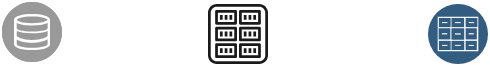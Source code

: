 <mxfile version="16.2.4" type="github" pages="2">
  <diagram name="Item" id="c7558073-3199-34d8-9f00-42111426c3f3">
    <mxGraphModel dx="1422" dy="705" grid="1" gridSize="10" guides="1" tooltips="1" connect="1" arrows="1" fold="1" page="1" pageScale="1" pageWidth="826" pageHeight="1169" background="none" math="0" shadow="0">
      <root>
        <mxCell id="0" />
        <mxCell id="1" parent="0" />
        <mxCell id="l7lYQYn7nZP9tcfI6Eyq-96" value="" style="shape=image;html=1;verticalAlign=top;verticalLabelPosition=bottom;labelBackgroundColor=#ffffff;imageAspect=0;aspect=fixed;image=https://cdn0.iconfinder.com/data/icons/font-awesome-brands-vol-1/512/jenkins-128.png;imageBackground=default;" vertex="1" parent="1">
          <mxGeometry x="600" y="210" width="30" height="30" as="geometry" />
        </mxCell>
        <mxCell id="l7lYQYn7nZP9tcfI6Eyq-98" value="" style="sketch=0;outlineConnect=0;fontColor=#232F3E;gradientColor=none;fillColor=#1A1A1A;strokeColor=none;dashed=0;verticalLabelPosition=bottom;verticalAlign=top;align=center;html=1;fontSize=12;fontStyle=0;aspect=fixed;pointerEvents=1;shape=mxgraph.aws4.registry;" vertex="1" parent="1">
          <mxGeometry x="540" y="210" width="30" height="30" as="geometry" />
        </mxCell>
        <mxCell id="l7lYQYn7nZP9tcfI6Eyq-99" value="" style="aspect=fixed;perimeter=ellipsePerimeter;html=1;align=center;shadow=0;dashed=0;fontColor=#4277BB;labelBackgroundColor=#ffffff;fontSize=12;spacingTop=3;image;image=img/lib/ibm/data/file_repository.svg;fillColor=#1A1A1A;imageBackground=default;" vertex="1" parent="1">
          <mxGeometry x="650" y="210" width="30" height="30" as="geometry" />
        </mxCell>
        <mxCell id="l7lYQYn7nZP9tcfI6Eyq-100" value="" style="shape=image;html=1;verticalAlign=top;verticalLabelPosition=bottom;labelBackgroundColor=#ffffff;imageAspect=0;aspect=fixed;image=https://cdn3.iconfinder.com/data/icons/social-media-2034/500/github-128.png;fillColor=#1A1A1A;" vertex="1" parent="1">
          <mxGeometry x="480" y="210" width="30" height="30" as="geometry" />
        </mxCell>
        <mxCell id="l7lYQYn7nZP9tcfI6Eyq-103" value="" style="fillColor=#999999;verticalLabelPosition=bottom;sketch=0;html=1;strokeColor=#ffffff;verticalAlign=top;align=center;points=[[0.145,0.145,0],[0.5,0,0],[0.855,0.145,0],[1,0.5,0],[0.855,0.855,0],[0.5,1,0],[0.145,0.855,0],[0,0.5,0]];pointerEvents=1;shape=mxgraph.cisco_safe.compositeIcon;bgIcon=ellipse;resIcon=mxgraph.cisco_safe.capability.storage;" vertex="1" parent="1">
          <mxGeometry x="437" y="209" width="30" height="30" as="geometry" />
        </mxCell>
      </root>
    </mxGraphModel>
  </diagram>
  <diagram id="Wa-xjeoQv7r0eMnlsIeX" name="BuildWorkflow">
    <mxGraphModel dx="1422" dy="762" grid="1" gridSize="10" guides="1" tooltips="1" connect="1" arrows="1" fold="1" page="1" pageScale="1" pageWidth="850" pageHeight="1100" math="0" shadow="0">
      <root>
        <mxCell id="NobhFElz-Mi9_Mbcb6fH-0" />
        <mxCell id="NobhFElz-Mi9_Mbcb6fH-1" parent="NobhFElz-Mi9_Mbcb6fH-0" />
        <mxCell id="qAiQCavxn32aK4oJ68gp-2" value="" style="edgeStyle=orthogonalEdgeStyle;rounded=0;orthogonalLoop=1;jettySize=auto;html=1;" edge="1" parent="NobhFElz-Mi9_Mbcb6fH-1" source="NobhFElz-Mi9_Mbcb6fH-2" target="qAiQCavxn32aK4oJ68gp-1">
          <mxGeometry relative="1" as="geometry" />
        </mxCell>
        <mxCell id="NobhFElz-Mi9_Mbcb6fH-2" value="Check-in New Test Scripts" style="rounded=1;whiteSpace=wrap;html=1;fillColor=#f0a30a;strokeColor=none;fontColor=#000000;" vertex="1" parent="NobhFElz-Mi9_Mbcb6fH-1">
          <mxGeometry x="81" y="160" width="120" height="80" as="geometry" />
        </mxCell>
        <mxCell id="qAiQCavxn32aK4oJ68gp-4" value="" style="edgeStyle=orthogonalEdgeStyle;rounded=0;orthogonalLoop=1;jettySize=auto;html=1;" edge="1" parent="NobhFElz-Mi9_Mbcb6fH-1" source="qAiQCavxn32aK4oJ68gp-1" target="qAiQCavxn32aK4oJ68gp-3">
          <mxGeometry relative="1" as="geometry" />
        </mxCell>
        <mxCell id="qAiQCavxn32aK4oJ68gp-1" value="Pull Script from Git" style="rounded=1;whiteSpace=wrap;html=1;fillColor=#647687;strokeColor=none;fontColor=#ffffff;" vertex="1" parent="NobhFElz-Mi9_Mbcb6fH-1">
          <mxGeometry x="81" y="280" width="120" height="80" as="geometry" />
        </mxCell>
        <mxCell id="qAiQCavxn32aK4oJ68gp-6" value="" style="edgeStyle=orthogonalEdgeStyle;rounded=0;orthogonalLoop=1;jettySize=auto;html=1;" edge="1" parent="NobhFElz-Mi9_Mbcb6fH-1" source="qAiQCavxn32aK4oJ68gp-3" target="qAiQCavxn32aK4oJ68gp-5">
          <mxGeometry relative="1" as="geometry" />
        </mxCell>
        <mxCell id="qAiQCavxn32aK4oJ68gp-3" value="Build FSAT Container" style="rounded=1;whiteSpace=wrap;html=1;fillColor=#647687;strokeColor=none;fontColor=#ffffff;" vertex="1" parent="NobhFElz-Mi9_Mbcb6fH-1">
          <mxGeometry x="81" y="400" width="120" height="80" as="geometry" />
        </mxCell>
        <mxCell id="qAiQCavxn32aK4oJ68gp-8" value="" style="edgeStyle=orthogonalEdgeStyle;rounded=0;orthogonalLoop=1;jettySize=auto;html=1;" edge="1" parent="NobhFElz-Mi9_Mbcb6fH-1" source="qAiQCavxn32aK4oJ68gp-5" target="qAiQCavxn32aK4oJ68gp-7">
          <mxGeometry relative="1" as="geometry" />
        </mxCell>
        <mxCell id="qAiQCavxn32aK4oJ68gp-5" value="Post Container To Docker Registry" style="rounded=1;whiteSpace=wrap;html=1;fillColor=#fa6800;strokeColor=none;fontColor=#000000;" vertex="1" parent="NobhFElz-Mi9_Mbcb6fH-1">
          <mxGeometry x="81" y="520" width="120" height="80" as="geometry" />
        </mxCell>
        <mxCell id="qAiQCavxn32aK4oJ68gp-7" value="Post Code Package to Repository" style="rounded=1;whiteSpace=wrap;html=1;fillColor=#60a917;strokeColor=none;fontColor=#ffffff;" vertex="1" parent="NobhFElz-Mi9_Mbcb6fH-1">
          <mxGeometry x="81" y="640" width="120" height="80" as="geometry" />
        </mxCell>
        <mxCell id="N1nRurtH5acbaEtOOtBP-1" value="" style="group" vertex="1" connectable="0" parent="NobhFElz-Mi9_Mbcb6fH-1">
          <mxGeometry x="640" y="40" width="160" height="40" as="geometry" />
        </mxCell>
        <mxCell id="-VX0kDasnMqtzU-3nP0C-1" value="&amp;nbsp; &amp;nbsp; &amp;nbsp; &amp;nbsp; &amp;nbsp; File Repository" style="rounded=1;whiteSpace=wrap;html=1;strokeColor=none;fillColor=#60a917;fontColor=#ffffff;fontFamily=Verdana;" vertex="1" parent="N1nRurtH5acbaEtOOtBP-1">
          <mxGeometry width="160" height="40" as="geometry" />
        </mxCell>
        <mxCell id="qAiQCavxn32aK4oJ68gp-0" value="" style="fillColor=#60a917;verticalLabelPosition=bottom;sketch=0;html=1;strokeColor=default;verticalAlign=top;align=center;points=[[0.145,0.145,0],[0.5,0,0],[0.855,0.145,0],[1,0.5,0],[0.855,0.855,0],[0.5,1,0],[0.145,0.855,0],[0,0.5,0]];pointerEvents=1;shape=mxgraph.cisco_safe.compositeIcon;bgIcon=ellipse;resIcon=mxgraph.cisco_safe.capability.storage;fontColor=#ffffff;" vertex="1" parent="N1nRurtH5acbaEtOOtBP-1">
          <mxGeometry x="10" y="6" width="30" height="30" as="geometry" />
        </mxCell>
        <mxCell id="N1nRurtH5acbaEtOOtBP-2" value="" style="group" vertex="1" connectable="0" parent="NobhFElz-Mi9_Mbcb6fH-1">
          <mxGeometry x="440" y="40" width="160" height="40" as="geometry" />
        </mxCell>
        <mxCell id="K7RzpKvHih6vfwfIuiqB-2" value="&amp;nbsp; &amp;nbsp; &amp;nbsp; &amp;nbsp; &amp;nbsp; Docker Registry" style="rounded=1;whiteSpace=wrap;html=1;strokeColor=none;fillColor=#fa6800;fontColor=#000000;fontFamily=Verdana;" vertex="1" parent="N1nRurtH5acbaEtOOtBP-2">
          <mxGeometry width="160" height="40" as="geometry" />
        </mxCell>
        <mxCell id="-VX0kDasnMqtzU-3nP0C-0" value="" style="sketch=0;outlineConnect=0;fontColor=#232F3E;gradientColor=none;fillColor=#1A1A1A;strokeColor=none;dashed=0;verticalLabelPosition=bottom;verticalAlign=top;align=center;html=1;fontSize=12;fontStyle=0;aspect=fixed;pointerEvents=1;shape=mxgraph.aws4.registry;" vertex="1" parent="N1nRurtH5acbaEtOOtBP-2">
          <mxGeometry x="10" y="6" width="30" height="30" as="geometry" />
        </mxCell>
        <mxCell id="N1nRurtH5acbaEtOOtBP-4" value="" style="group" vertex="1" connectable="0" parent="NobhFElz-Mi9_Mbcb6fH-1">
          <mxGeometry x="40" y="40" width="160" height="40" as="geometry" />
        </mxCell>
        <mxCell id="qAiQCavxn32aK4oJ68gp-9" value="&amp;nbsp; &amp;nbsp; GitHub" style="rounded=1;whiteSpace=wrap;html=1;strokeColor=none;fillColor=#f0a30a;fontColor=#000000;fontFamily=Verdana;" vertex="1" parent="N1nRurtH5acbaEtOOtBP-4">
          <mxGeometry width="160" height="40" as="geometry" />
        </mxCell>
        <mxCell id="m9r3bZGPb97PLydksaYs-0" value="" style="shape=image;html=1;verticalAlign=top;verticalLabelPosition=bottom;labelBackgroundColor=#ffffff;imageAspect=0;aspect=fixed;image=https://cdn3.iconfinder.com/data/icons/social-media-2034/500/github-128.png;fillColor=#1A1A1A;imageBackground=none;container=0;" vertex="1" parent="N1nRurtH5acbaEtOOtBP-4">
          <mxGeometry x="10" y="6" width="30" height="30" as="geometry" />
        </mxCell>
        <mxCell id="N1nRurtH5acbaEtOOtBP-5" value="FSAT Build" style="swimlane;labelBackgroundColor=none;fontFamily=Verdana;strokeColor=#F19C99;fillColor=#cce5ff;startSize=23;" vertex="1" parent="NobhFElz-Mi9_Mbcb6fH-1">
          <mxGeometry x="41" y="100" width="200" height="660" as="geometry" />
        </mxCell>
        <mxCell id="N1nRurtH5acbaEtOOtBP-6" value="FSA Build Sync" style="swimlane;labelBackgroundColor=none;fontFamily=Verdana;strokeColor=#9AC7BF;fillColor=#ffff88;startSize=23;" vertex="1" parent="NobhFElz-Mi9_Mbcb6fH-1">
          <mxGeometry x="600" y="100" width="200" height="659" as="geometry" />
        </mxCell>
        <mxCell id="N1nRurtH5acbaEtOOtBP-12" value="Monitor Releng Repo" style="edgeStyle=orthogonalEdgeStyle;rounded=0;orthogonalLoop=1;jettySize=auto;html=1;fontFamily=Verdana;fontColor=#FFCC99;" edge="1" parent="N1nRurtH5acbaEtOOtBP-6" source="N1nRurtH5acbaEtOOtBP-8" target="N1nRurtH5acbaEtOOtBP-9">
          <mxGeometry relative="1" as="geometry" />
        </mxCell>
        <mxCell id="N1nRurtH5acbaEtOOtBP-8" value="Download Latest Build&amp;nbsp;" style="rounded=1;whiteSpace=wrap;html=1;fillColor=#647687;strokeColor=none;fontColor=#ffffff;" vertex="1" parent="N1nRurtH5acbaEtOOtBP-6">
          <mxGeometry x="40" y="180" width="120" height="80" as="geometry" />
        </mxCell>
        <mxCell id="N1nRurtH5acbaEtOOtBP-9" value="FSA Build Ready in Releng Repository" style="rounded=1;whiteSpace=wrap;html=1;fillColor=#60a917;strokeColor=none;fontColor=#ffffff;" vertex="1" parent="N1nRurtH5acbaEtOOtBP-6">
          <mxGeometry x="40" y="60" width="120" height="80" as="geometry" />
        </mxCell>
        <mxCell id="N1nRurtH5acbaEtOOtBP-13" value="Post Build Package to Local Repository" style="rounded=1;whiteSpace=wrap;html=1;fillColor=#60a917;strokeColor=none;fontColor=#ffffff;" vertex="1" parent="N1nRurtH5acbaEtOOtBP-6">
          <mxGeometry x="40" y="539" width="120" height="80" as="geometry" />
        </mxCell>
        <mxCell id="N1nRurtH5acbaEtOOtBP-39" value="" style="edgeStyle=orthogonalEdgeStyle;curved=1;rounded=0;orthogonalLoop=1;jettySize=auto;html=1;fontFamily=Verdana;fontColor=#FFCC99;strokeColor=#7EA6E0;" edge="1" parent="N1nRurtH5acbaEtOOtBP-6" source="N1nRurtH5acbaEtOOtBP-36" target="N1nRurtH5acbaEtOOtBP-38">
          <mxGeometry relative="1" as="geometry" />
        </mxCell>
        <mxCell id="N1nRurtH5acbaEtOOtBP-36" value="Extract Files from Zip/Tar Build" style="rounded=1;whiteSpace=wrap;html=1;fillColor=#647687;strokeColor=none;fontColor=#ffffff;" vertex="1" parent="N1nRurtH5acbaEtOOtBP-6">
          <mxGeometry x="40" y="299" width="120" height="80" as="geometry" />
        </mxCell>
        <mxCell id="N1nRurtH5acbaEtOOtBP-37" value="" style="edgeStyle=orthogonalEdgeStyle;curved=1;rounded=0;orthogonalLoop=1;jettySize=auto;html=1;fontFamily=Verdana;fontColor=#FFCC99;strokeColor=#7EA6E0;" edge="1" parent="N1nRurtH5acbaEtOOtBP-6" source="N1nRurtH5acbaEtOOtBP-8" target="N1nRurtH5acbaEtOOtBP-36">
          <mxGeometry relative="1" as="geometry" />
        </mxCell>
        <mxCell id="N1nRurtH5acbaEtOOtBP-38" value="Reorg the installation Folder Structure" style="rounded=1;whiteSpace=wrap;html=1;fillColor=#647687;strokeColor=none;fontColor=#ffffff;" vertex="1" parent="N1nRurtH5acbaEtOOtBP-6">
          <mxGeometry x="40" y="419" width="120" height="80" as="geometry" />
        </mxCell>
        <mxCell id="N1nRurtH5acbaEtOOtBP-41" value="" style="edgeStyle=orthogonalEdgeStyle;curved=1;rounded=0;orthogonalLoop=1;jettySize=auto;html=1;fontFamily=Verdana;fontColor=#FFCC99;strokeColor=#7EA6E0;" edge="1" parent="N1nRurtH5acbaEtOOtBP-6" source="N1nRurtH5acbaEtOOtBP-38">
          <mxGeometry relative="1" as="geometry">
            <mxPoint x="100" y="539" as="targetPoint" />
          </mxGeometry>
        </mxCell>
        <mxCell id="N1nRurtH5acbaEtOOtBP-16" value="FSA Test" style="swimlane;labelBackgroundColor=none;fontFamily=Verdana;strokeColor=#4D4D4D;fillColor=#647687;startSize=23;fontColor=#ffffff;" vertex="1" parent="NobhFElz-Mi9_Mbcb6fH-1">
          <mxGeometry x="320" y="100" width="200" height="779" as="geometry" />
        </mxCell>
        <mxCell id="N1nRurtH5acbaEtOOtBP-23" value="" style="edgeStyle=orthogonalEdgeStyle;rounded=0;orthogonalLoop=1;jettySize=auto;html=1;fontFamily=Verdana;fontColor=#FFCC99;" edge="1" parent="N1nRurtH5acbaEtOOtBP-16" source="N1nRurtH5acbaEtOOtBP-19" target="N1nRurtH5acbaEtOOtBP-22">
          <mxGeometry relative="1" as="geometry" />
        </mxCell>
        <mxCell id="N1nRurtH5acbaEtOOtBP-19" value="Pull Latest FSAT Container&amp;nbsp;" style="rounded=1;whiteSpace=wrap;html=1;fillColor=#647687;strokeColor=none;fontColor=#ffffff;" vertex="1" parent="N1nRurtH5acbaEtOOtBP-16">
          <mxGeometry x="40" y="59" width="120" height="80" as="geometry" />
        </mxCell>
        <mxCell id="N1nRurtH5acbaEtOOtBP-26" value="" style="edgeStyle=orthogonalEdgeStyle;curved=1;rounded=0;orthogonalLoop=1;jettySize=auto;html=1;fontFamily=Verdana;fontColor=#FFCC99;" edge="1" parent="N1nRurtH5acbaEtOOtBP-16" source="N1nRurtH5acbaEtOOtBP-22" target="N1nRurtH5acbaEtOOtBP-25">
          <mxGeometry relative="1" as="geometry" />
        </mxCell>
        <mxCell id="N1nRurtH5acbaEtOOtBP-22" value="Deploy FSAT Container" style="rounded=1;whiteSpace=wrap;html=1;fillColor=#647687;strokeColor=none;fontColor=#ffffff;" vertex="1" parent="N1nRurtH5acbaEtOOtBP-16">
          <mxGeometry x="40" y="179" width="120" height="80" as="geometry" />
        </mxCell>
        <mxCell id="N1nRurtH5acbaEtOOtBP-25" value="Initialize Test Client" style="rounded=1;whiteSpace=wrap;html=1;fillColor=#647687;strokeColor=none;fontColor=#ffffff;" vertex="1" parent="N1nRurtH5acbaEtOOtBP-16">
          <mxGeometry x="40" y="299" width="120" height="80" as="geometry" />
        </mxCell>
        <mxCell id="N1nRurtH5acbaEtOOtBP-27" value="Install FSA" style="rounded=1;whiteSpace=wrap;html=1;fillColor=#647687;strokeColor=none;fontColor=#ffffff;" vertex="1" parent="N1nRurtH5acbaEtOOtBP-16">
          <mxGeometry x="40" y="419" width="120" height="80" as="geometry" />
        </mxCell>
        <mxCell id="N1nRurtH5acbaEtOOtBP-28" value="" style="edgeStyle=orthogonalEdgeStyle;curved=1;rounded=0;orthogonalLoop=1;jettySize=auto;html=1;fontFamily=Verdana;fontColor=#FFCC99;" edge="1" parent="N1nRurtH5acbaEtOOtBP-16" source="N1nRurtH5acbaEtOOtBP-25" target="N1nRurtH5acbaEtOOtBP-27">
          <mxGeometry relative="1" as="geometry" />
        </mxCell>
        <mxCell id="N1nRurtH5acbaEtOOtBP-32" value="" style="edgeStyle=orthogonalEdgeStyle;curved=1;rounded=0;orthogonalLoop=1;jettySize=auto;html=1;fontFamily=Verdana;fontColor=#FFCC99;" edge="1" parent="N1nRurtH5acbaEtOOtBP-16" source="N1nRurtH5acbaEtOOtBP-29" target="N1nRurtH5acbaEtOOtBP-31">
          <mxGeometry relative="1" as="geometry" />
        </mxCell>
        <mxCell id="N1nRurtH5acbaEtOOtBP-29" value="Start Run Tests" style="rounded=1;whiteSpace=wrap;html=1;fillColor=#647687;strokeColor=none;fontColor=#ffffff;" vertex="1" parent="N1nRurtH5acbaEtOOtBP-16">
          <mxGeometry x="40" y="539" width="120" height="80" as="geometry" />
        </mxCell>
        <mxCell id="N1nRurtH5acbaEtOOtBP-30" value="" style="edgeStyle=orthogonalEdgeStyle;curved=1;rounded=0;orthogonalLoop=1;jettySize=auto;html=1;fontFamily=Verdana;fontColor=#FFCC99;" edge="1" parent="N1nRurtH5acbaEtOOtBP-16" source="N1nRurtH5acbaEtOOtBP-27" target="N1nRurtH5acbaEtOOtBP-29">
          <mxGeometry relative="1" as="geometry" />
        </mxCell>
        <mxCell id="N1nRurtH5acbaEtOOtBP-31" value="Post Result to Report Server" style="rounded=1;whiteSpace=wrap;html=1;fillColor=#647687;strokeColor=none;fontColor=#ffffff;" vertex="1" parent="N1nRurtH5acbaEtOOtBP-16">
          <mxGeometry x="40" y="659" width="120" height="80" as="geometry" />
        </mxCell>
        <mxCell id="N1nRurtH5acbaEtOOtBP-24" style="edgeStyle=orthogonalEdgeStyle;curved=1;rounded=0;orthogonalLoop=1;jettySize=auto;html=1;exitX=0;exitY=0.5;exitDx=0;exitDy=0;entryX=1;entryY=0.5;entryDx=0;entryDy=0;fontFamily=Verdana;fontColor=#FFCC99;fillColor=#fa6800;strokeColor=#7EA6E0;dashed=1;" edge="1" parent="NobhFElz-Mi9_Mbcb6fH-1" source="N1nRurtH5acbaEtOOtBP-19" target="qAiQCavxn32aK4oJ68gp-5">
          <mxGeometry relative="1" as="geometry" />
        </mxCell>
        <mxCell id="N1nRurtH5acbaEtOOtBP-44" value="Pull FSAT Container" style="edgeLabel;html=1;align=center;verticalAlign=middle;resizable=0;points=[];fontFamily=Verdana;fontColor=#FFCC99;" vertex="1" connectable="0" parent="N1nRurtH5acbaEtOOtBP-24">
          <mxGeometry x="-0.067" y="1" relative="1" as="geometry">
            <mxPoint as="offset" />
          </mxGeometry>
        </mxCell>
        <mxCell id="N1nRurtH5acbaEtOOtBP-33" style="edgeStyle=orthogonalEdgeStyle;curved=1;rounded=0;orthogonalLoop=1;jettySize=auto;html=1;exitX=1;exitY=0.5;exitDx=0;exitDy=0;entryX=0;entryY=0.5;entryDx=0;entryDy=0;fontFamily=Verdana;fontColor=#FFCC99;strokeColor=#7EA6E0;dashed=1;" edge="1" parent="NobhFElz-Mi9_Mbcb6fH-1" source="N1nRurtH5acbaEtOOtBP-27" target="N1nRurtH5acbaEtOOtBP-13">
          <mxGeometry relative="1" as="geometry">
            <Array as="points">
              <mxPoint x="550" y="559" />
              <mxPoint x="550" y="679" />
            </Array>
          </mxGeometry>
        </mxCell>
        <mxCell id="N1nRurtH5acbaEtOOtBP-34" value="Get Installer from Local Repo" style="edgeLabel;html=1;align=center;verticalAlign=middle;resizable=0;points=[];fontFamily=Verdana;fontColor=#FFCC99;" vertex="1" connectable="0" parent="N1nRurtH5acbaEtOOtBP-33">
          <mxGeometry x="-0.14" y="3" relative="1" as="geometry">
            <mxPoint as="offset" />
          </mxGeometry>
        </mxCell>
        <mxCell id="N1nRurtH5acbaEtOOtBP-42" style="edgeStyle=orthogonalEdgeStyle;curved=1;rounded=0;orthogonalLoop=1;jettySize=auto;html=1;exitX=0;exitY=0.5;exitDx=0;exitDy=0;entryX=1;entryY=0.5;entryDx=0;entryDy=0;fontFamily=Verdana;fontColor=#FFCC99;strokeColor=#7EA6E0;dashed=1;" edge="1" parent="NobhFElz-Mi9_Mbcb6fH-1" source="N1nRurtH5acbaEtOOtBP-8" target="qAiQCavxn32aK4oJ68gp-5">
          <mxGeometry relative="1" as="geometry">
            <Array as="points">
              <mxPoint x="560" y="320" />
              <mxPoint x="560" y="499" />
              <mxPoint x="310" y="499" />
              <mxPoint x="310" y="560" />
            </Array>
          </mxGeometry>
        </mxCell>
        <mxCell id="N1nRurtH5acbaEtOOtBP-43" value="Pull FSAT Container" style="edgeLabel;html=1;align=center;verticalAlign=middle;resizable=0;points=[];fontFamily=Verdana;fontColor=#FFCC99;" vertex="1" connectable="0" parent="N1nRurtH5acbaEtOOtBP-42">
          <mxGeometry x="-0.487" y="-4" relative="1" as="geometry">
            <mxPoint as="offset" />
          </mxGeometry>
        </mxCell>
        <mxCell id="N1nRurtH5acbaEtOOtBP-3" value="" style="group" vertex="1" connectable="0" parent="NobhFElz-Mi9_Mbcb6fH-1">
          <mxGeometry x="241" y="40" width="160" height="40" as="geometry" />
        </mxCell>
        <mxCell id="m9r3bZGPb97PLydksaYs-6" value="&amp;nbsp; &amp;nbsp; &amp;nbsp;Jenkins" style="rounded=1;whiteSpace=wrap;html=1;strokeColor=none;fillColor=#647687;fontColor=#ffffff;fontFamily=Verdana;" vertex="1" parent="N1nRurtH5acbaEtOOtBP-3">
          <mxGeometry width="160" height="40" as="geometry" />
        </mxCell>
        <mxCell id="K7RzpKvHih6vfwfIuiqB-1" value="" style="shape=image;verticalLabelPosition=bottom;labelBackgroundColor=default;verticalAlign=middle;aspect=fixed;imageAspect=0;image=https://dpswan150.drm.lab.emc.com/static/30f864ee/images/jenkins-header-logo-v2.svg;" vertex="1" parent="N1nRurtH5acbaEtOOtBP-3">
          <mxGeometry x="14.1" y="6" width="21.8" height="30" as="geometry" />
        </mxCell>
      </root>
    </mxGraphModel>
  </diagram>
</mxfile>
